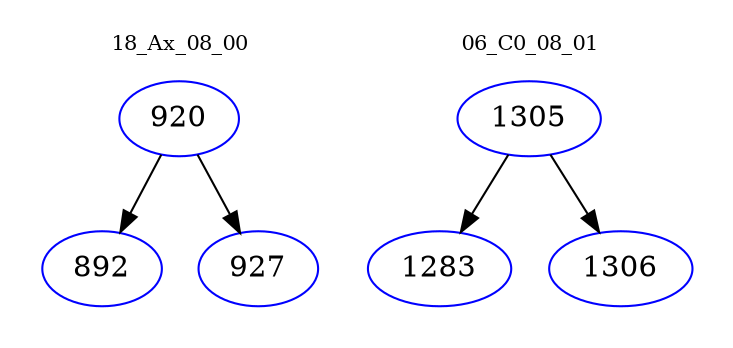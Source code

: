 digraph{
subgraph cluster_0 {
color = white
label = "18_Ax_08_00";
fontsize=10;
T0_920 [label="920", color="blue"]
T0_920 -> T0_892 [color="black"]
T0_892 [label="892", color="blue"]
T0_920 -> T0_927 [color="black"]
T0_927 [label="927", color="blue"]
}
subgraph cluster_1 {
color = white
label = "06_C0_08_01";
fontsize=10;
T1_1305 [label="1305", color="blue"]
T1_1305 -> T1_1283 [color="black"]
T1_1283 [label="1283", color="blue"]
T1_1305 -> T1_1306 [color="black"]
T1_1306 [label="1306", color="blue"]
}
}
